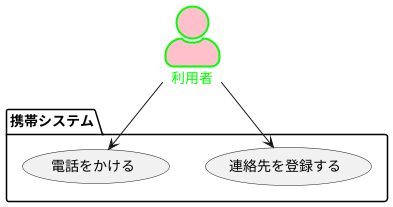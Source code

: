 @startuml ユースケース図
skinparam actorStyle awesome 
' left to right direction
actor 利用者 #pink;line:Lime;line.bold;text:lime;
package 携帯システム {
usecase 連絡先を登録する
usecase 電話をかける
}
利用者 --> 連絡先を登録する
利用者 --> 電話をかける
@enduml